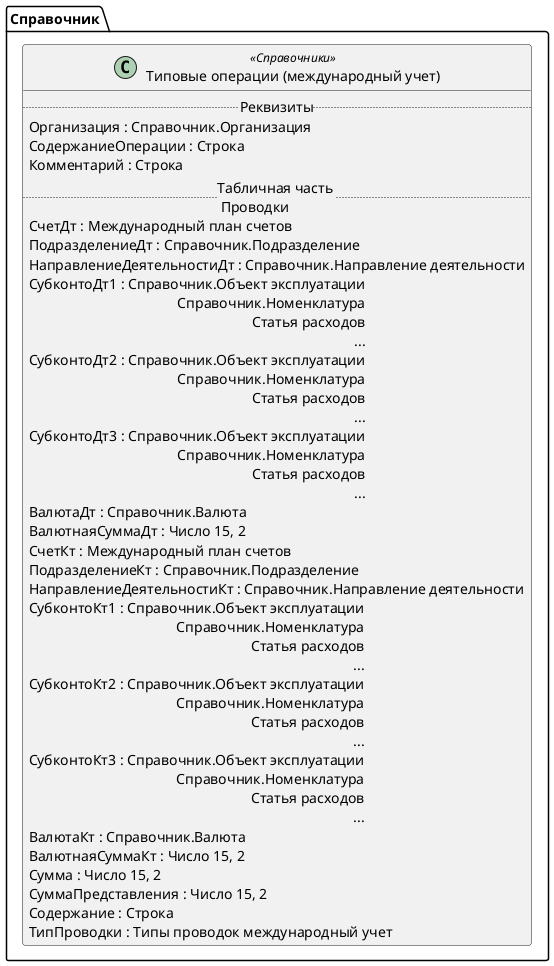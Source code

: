 ﻿@startuml ТиповыеОперацииМеждународныйУчет
'!include templates.wsd
'..\include templates.wsd
class Справочник.ТиповыеОперацииМеждународныйУчет as "Типовые операции (международный учет)" <<Справочники>>
{
..Реквизиты..
Организация : Справочник.Организация
СодержаниеОперации : Строка
Комментарий : Строка
..Табличная часть \n Проводки..
СчетДт : Международный план счетов
ПодразделениеДт : Справочник.Подразделение
НаправлениеДеятельностиДт : Справочник.Направление деятельности
СубконтоДт1 : Справочник.Объект эксплуатации\rСправочник.Номенклатура\rСтатья расходов\r...
СубконтоДт2 : Справочник.Объект эксплуатации\rСправочник.Номенклатура\rСтатья расходов\r...
СубконтоДт3 : Справочник.Объект эксплуатации\rСправочник.Номенклатура\rСтатья расходов\r...
ВалютаДт : Справочник.Валюта
ВалютнаяСуммаДт : Число 15, 2
СчетКт : Международный план счетов
ПодразделениеКт : Справочник.Подразделение
НаправлениеДеятельностиКт : Справочник.Направление деятельности
СубконтоКт1 : Справочник.Объект эксплуатации\rСправочник.Номенклатура\rСтатья расходов\r...
СубконтоКт2 : Справочник.Объект эксплуатации\rСправочник.Номенклатура\rСтатья расходов\r...
СубконтоКт3 : Справочник.Объект эксплуатации\rСправочник.Номенклатура\rСтатья расходов\r...
ВалютаКт : Справочник.Валюта
ВалютнаяСуммаКт : Число 15, 2
Сумма : Число 15, 2
СуммаПредставления : Число 15, 2
Содержание : Строка
ТипПроводки : Типы проводок международный учет
}
@enduml
